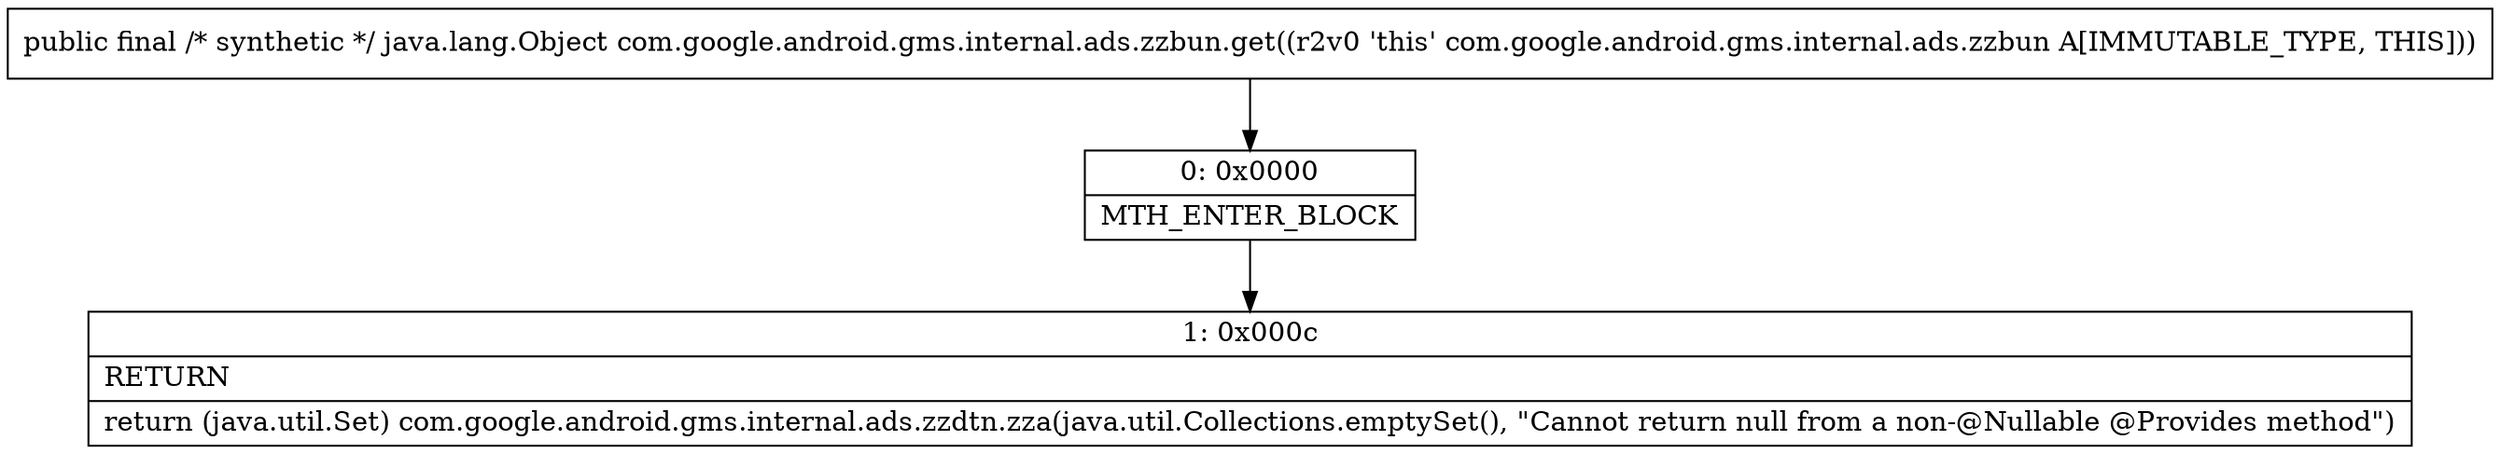 digraph "CFG forcom.google.android.gms.internal.ads.zzbun.get()Ljava\/lang\/Object;" {
Node_0 [shape=record,label="{0\:\ 0x0000|MTH_ENTER_BLOCK\l}"];
Node_1 [shape=record,label="{1\:\ 0x000c|RETURN\l|return (java.util.Set) com.google.android.gms.internal.ads.zzdtn.zza(java.util.Collections.emptySet(), \"Cannot return null from a non\-@Nullable @Provides method\")\l}"];
MethodNode[shape=record,label="{public final \/* synthetic *\/ java.lang.Object com.google.android.gms.internal.ads.zzbun.get((r2v0 'this' com.google.android.gms.internal.ads.zzbun A[IMMUTABLE_TYPE, THIS])) }"];
MethodNode -> Node_0;
Node_0 -> Node_1;
}

